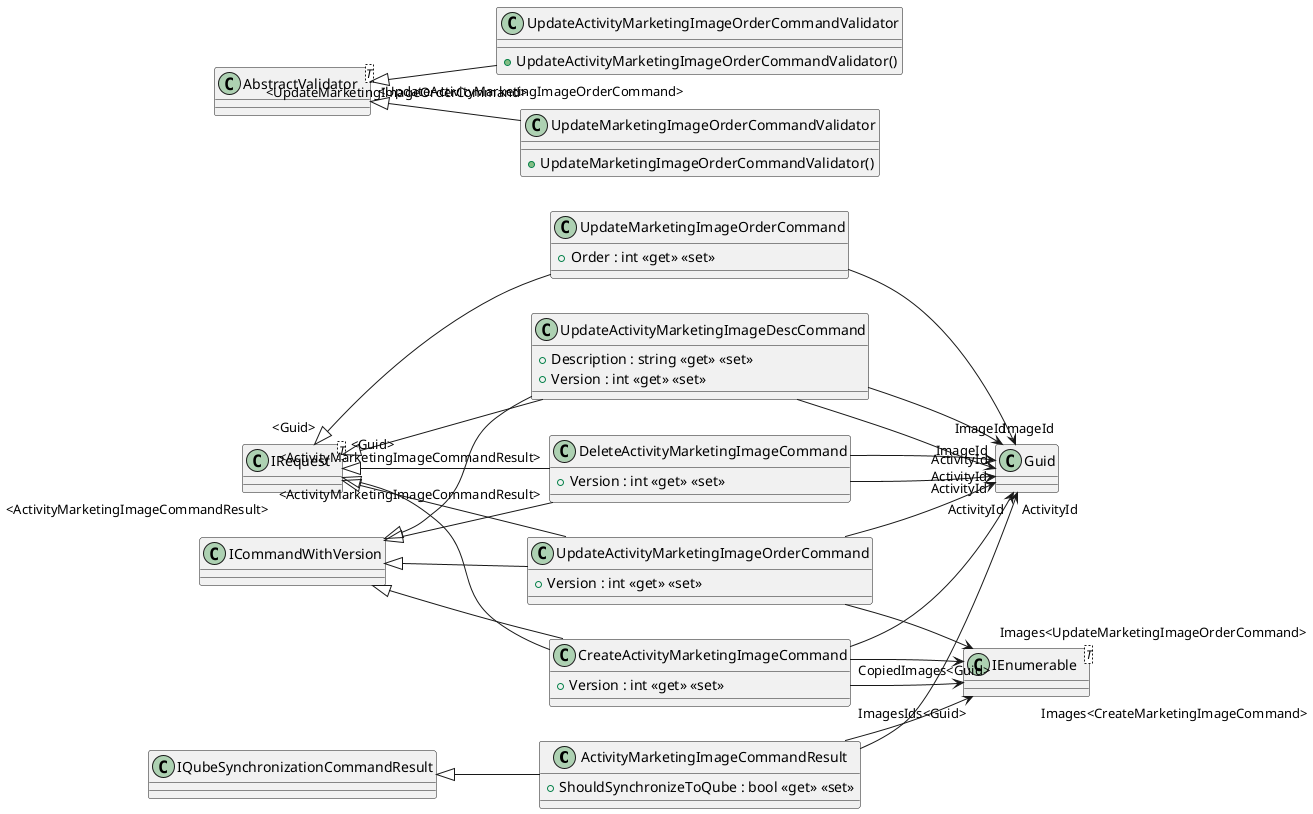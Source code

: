 @startuml Activity Image Commands


Left To Right Direction

class ActivityMarketingImageCommandResult {
    + ShouldSynchronizeToQube : bool <<get>> <<set>>
}
class "IEnumerable"<T> {
}
IQubeSynchronizationCommandResult <|-- ActivityMarketingImageCommandResult
ActivityMarketingImageCommandResult --> "ActivityId" Guid
ActivityMarketingImageCommandResult --> "ImagesIds<Guid>" "IEnumerable"

class CreateActivityMarketingImageCommand {
    + Version : int <<get>> <<set>>
}
class "IRequest"<T> {
}
class "IEnumerable"<T> {
}
"IRequest" "<ActivityMarketingImageCommandResult>" <|-- CreateActivityMarketingImageCommand
ICommandWithVersion <|-- CreateActivityMarketingImageCommand
CreateActivityMarketingImageCommand --> "ActivityId" Guid
CreateActivityMarketingImageCommand --> "Images<CreateMarketingImageCommand>" "IEnumerable"
CreateActivityMarketingImageCommand --> "CopiedImages<Guid>" "IEnumerable"

class DeleteActivityMarketingImageCommand {
    + Version : int <<get>> <<set>>
}
class "IRequest"<T> {
}
"IRequest" "<ActivityMarketingImageCommandResult>" <|-- DeleteActivityMarketingImageCommand
ICommandWithVersion <|-- DeleteActivityMarketingImageCommand
DeleteActivityMarketingImageCommand --> "ActivityId" Guid
DeleteActivityMarketingImageCommand --> "ImageId" Guid

class UpdateActivityMarketingImageOrderCommandValidator {
    + UpdateActivityMarketingImageOrderCommandValidator()
}
class "AbstractValidator"<T> {
}
"AbstractValidator" "<UpdateActivityMarketingImageOrderCommand>" <|-- UpdateActivityMarketingImageOrderCommandValidator

class UpdateActivityMarketingImageOrderCommand {
    + Version : int <<get>> <<set>>
}
class "IRequest"<T> {
}
class "IEnumerable"<T> {
}
"IRequest" "<ActivityMarketingImageCommandResult>" <|-- UpdateActivityMarketingImageOrderCommand
ICommandWithVersion <|-- UpdateActivityMarketingImageOrderCommand
UpdateActivityMarketingImageOrderCommand --> "ActivityId" Guid
UpdateActivityMarketingImageOrderCommand --> "Images<UpdateMarketingImageOrderCommand>" "IEnumerable"

class UpdateActivityMarketingImageDescCommand {
    + Description : string <<get>> <<set>>
    + Version : int <<get>> <<set>>
}
class "IRequest"<T> {
}
"IRequest" "<Guid>" <|-- UpdateActivityMarketingImageDescCommand
ICommandWithVersion <|-- UpdateActivityMarketingImageDescCommand
UpdateActivityMarketingImageDescCommand --> "ActivityId" Guid
UpdateActivityMarketingImageDescCommand --> "ImageId" Guid

class UpdateMarketingImageOrderCommandValidator {
    + UpdateMarketingImageOrderCommandValidator()
}
class "AbstractValidator"<T> {
}
"AbstractValidator" "<UpdateMarketingImageOrderCommand>" <|-- UpdateMarketingImageOrderCommandValidator
class UpdateMarketingImageOrderCommand {
    + Order : int <<get>> <<set>>
}
class "IRequest"<T> {
}
"IRequest" "<Guid>" <|-- UpdateMarketingImageOrderCommand
UpdateMarketingImageOrderCommand --> "ImageId" Guid




'Package KnightFrank.Antares
'class ActivitiesController

'Package KnightFrank.Antares.Domain
'class ActivityMarketingImageDetailQueryHandler
'class ActivityMapperProfile
'class MarketingImageDetailQueryResult

@enduml